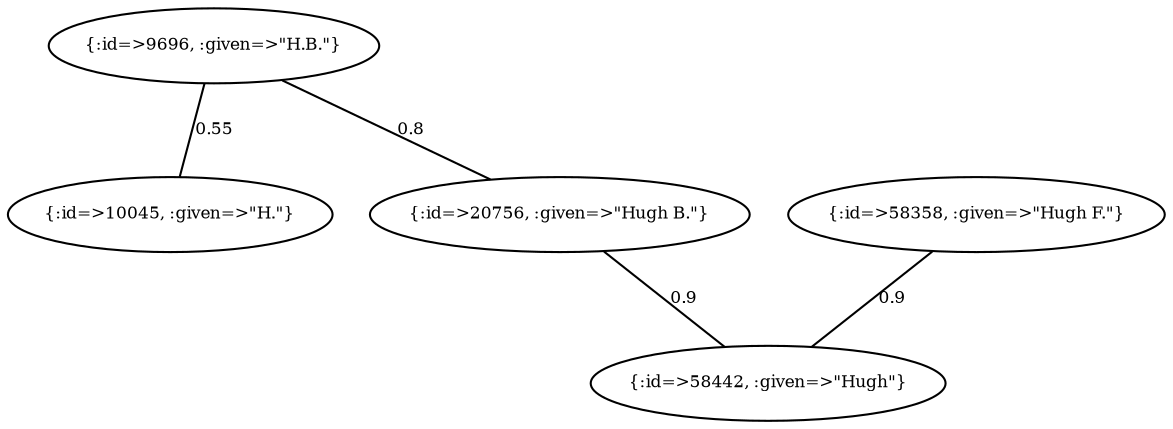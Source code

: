 graph Collector__WeightedGraph {
    "{:id=>9696, :given=>\"H.B.\"}" [
        fontsize = 8,
        label = "{:id=>9696, :given=>\"H.B.\"}"
    ]

    "{:id=>10045, :given=>\"H.\"}" [
        fontsize = 8,
        label = "{:id=>10045, :given=>\"H.\"}"
    ]

    "{:id=>20756, :given=>\"Hugh B.\"}" [
        fontsize = 8,
        label = "{:id=>20756, :given=>\"Hugh B.\"}"
    ]

    "{:id=>58358, :given=>\"Hugh F.\"}" [
        fontsize = 8,
        label = "{:id=>58358, :given=>\"Hugh F.\"}"
    ]

    "{:id=>58442, :given=>\"Hugh\"}" [
        fontsize = 8,
        label = "{:id=>58442, :given=>\"Hugh\"}"
    ]

    "{:id=>9696, :given=>\"H.B.\"}" -- "{:id=>10045, :given=>\"H.\"}" [
        fontsize = 8,
        label = 0.55
    ]

    "{:id=>9696, :given=>\"H.B.\"}" -- "{:id=>20756, :given=>\"Hugh B.\"}" [
        fontsize = 8,
        label = 0.8
    ]

    "{:id=>20756, :given=>\"Hugh B.\"}" -- "{:id=>58442, :given=>\"Hugh\"}" [
        fontsize = 8,
        label = 0.9
    ]

    "{:id=>58358, :given=>\"Hugh F.\"}" -- "{:id=>58442, :given=>\"Hugh\"}" [
        fontsize = 8,
        label = 0.9
    ]
}
